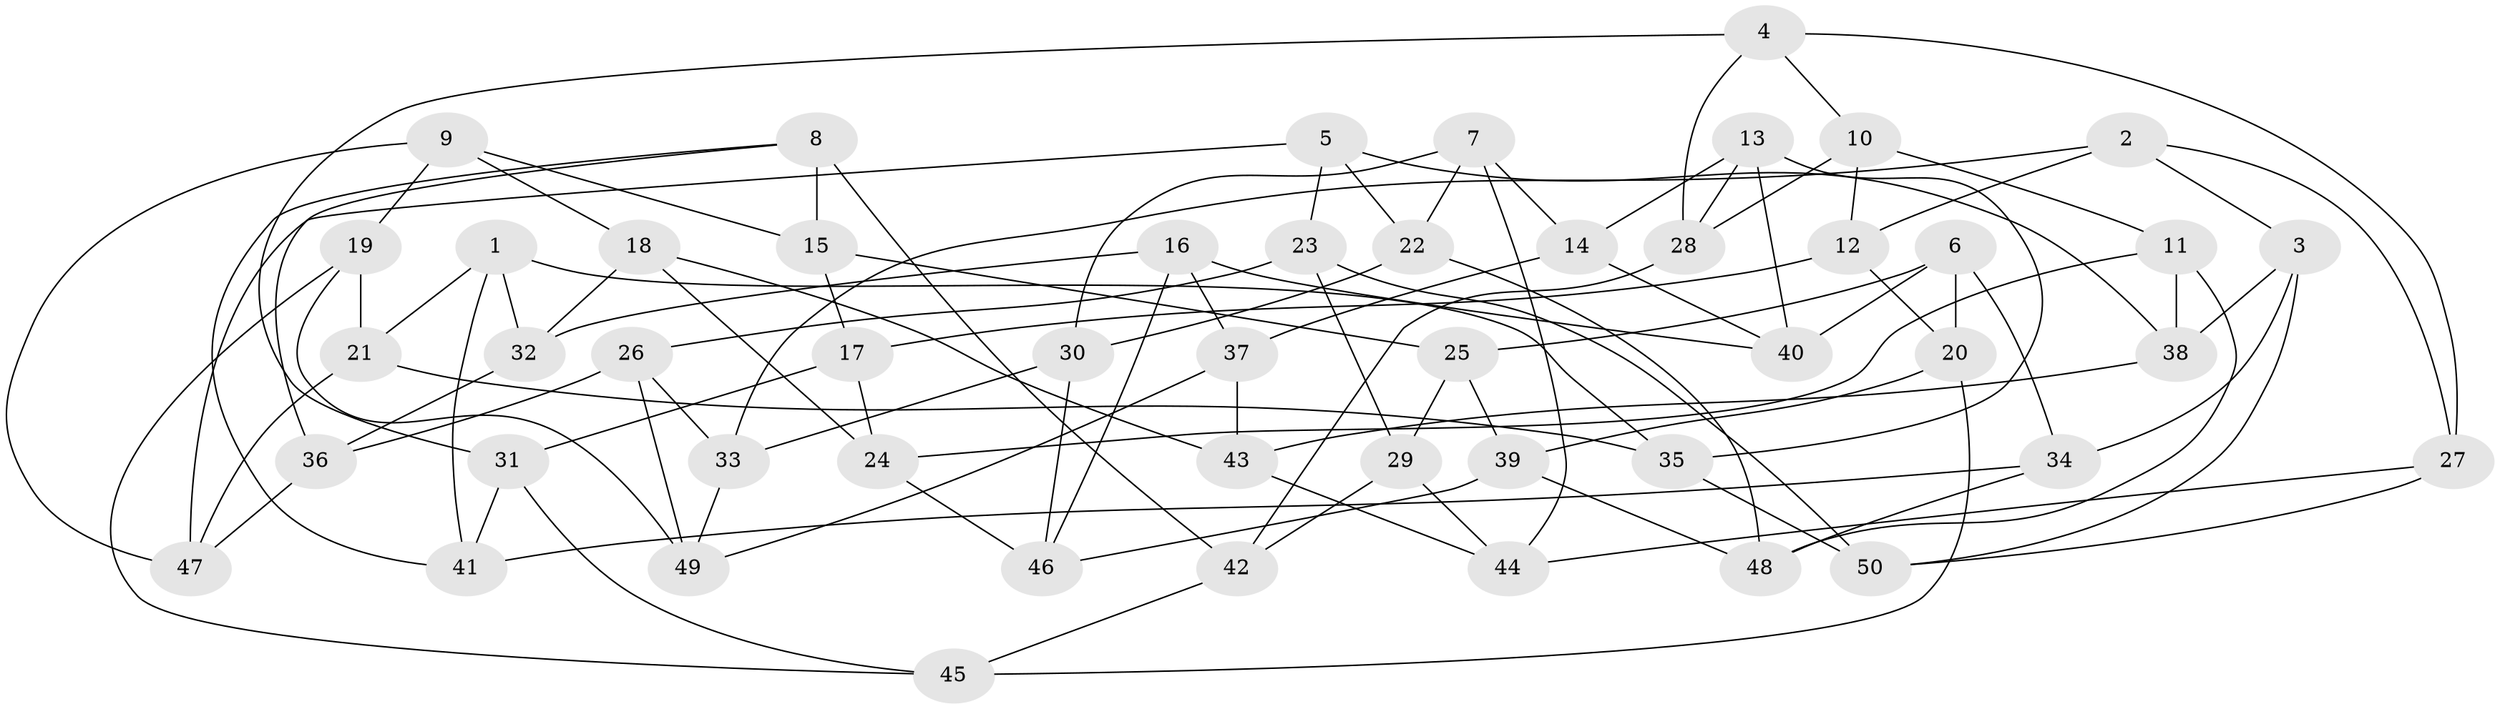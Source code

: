 // Generated by graph-tools (version 1.1) at 2025/58/03/09/25 04:58:18]
// undirected, 50 vertices, 100 edges
graph export_dot {
graph [start="1"]
  node [color=gray90,style=filled];
  1;
  2;
  3;
  4;
  5;
  6;
  7;
  8;
  9;
  10;
  11;
  12;
  13;
  14;
  15;
  16;
  17;
  18;
  19;
  20;
  21;
  22;
  23;
  24;
  25;
  26;
  27;
  28;
  29;
  30;
  31;
  32;
  33;
  34;
  35;
  36;
  37;
  38;
  39;
  40;
  41;
  42;
  43;
  44;
  45;
  46;
  47;
  48;
  49;
  50;
  1 -- 35;
  1 -- 21;
  1 -- 32;
  1 -- 41;
  2 -- 3;
  2 -- 27;
  2 -- 33;
  2 -- 12;
  3 -- 34;
  3 -- 38;
  3 -- 50;
  4 -- 28;
  4 -- 31;
  4 -- 10;
  4 -- 27;
  5 -- 22;
  5 -- 23;
  5 -- 38;
  5 -- 47;
  6 -- 25;
  6 -- 40;
  6 -- 20;
  6 -- 34;
  7 -- 44;
  7 -- 14;
  7 -- 30;
  7 -- 22;
  8 -- 42;
  8 -- 41;
  8 -- 15;
  8 -- 36;
  9 -- 19;
  9 -- 15;
  9 -- 47;
  9 -- 18;
  10 -- 11;
  10 -- 12;
  10 -- 28;
  11 -- 48;
  11 -- 38;
  11 -- 24;
  12 -- 20;
  12 -- 17;
  13 -- 14;
  13 -- 35;
  13 -- 40;
  13 -- 28;
  14 -- 40;
  14 -- 37;
  15 -- 25;
  15 -- 17;
  16 -- 37;
  16 -- 46;
  16 -- 32;
  16 -- 40;
  17 -- 31;
  17 -- 24;
  18 -- 43;
  18 -- 32;
  18 -- 24;
  19 -- 49;
  19 -- 45;
  19 -- 21;
  20 -- 45;
  20 -- 39;
  21 -- 35;
  21 -- 47;
  22 -- 30;
  22 -- 48;
  23 -- 26;
  23 -- 29;
  23 -- 50;
  24 -- 46;
  25 -- 29;
  25 -- 39;
  26 -- 36;
  26 -- 33;
  26 -- 49;
  27 -- 50;
  27 -- 44;
  28 -- 42;
  29 -- 42;
  29 -- 44;
  30 -- 33;
  30 -- 46;
  31 -- 45;
  31 -- 41;
  32 -- 36;
  33 -- 49;
  34 -- 48;
  34 -- 41;
  35 -- 50;
  36 -- 47;
  37 -- 49;
  37 -- 43;
  38 -- 43;
  39 -- 48;
  39 -- 46;
  42 -- 45;
  43 -- 44;
}
